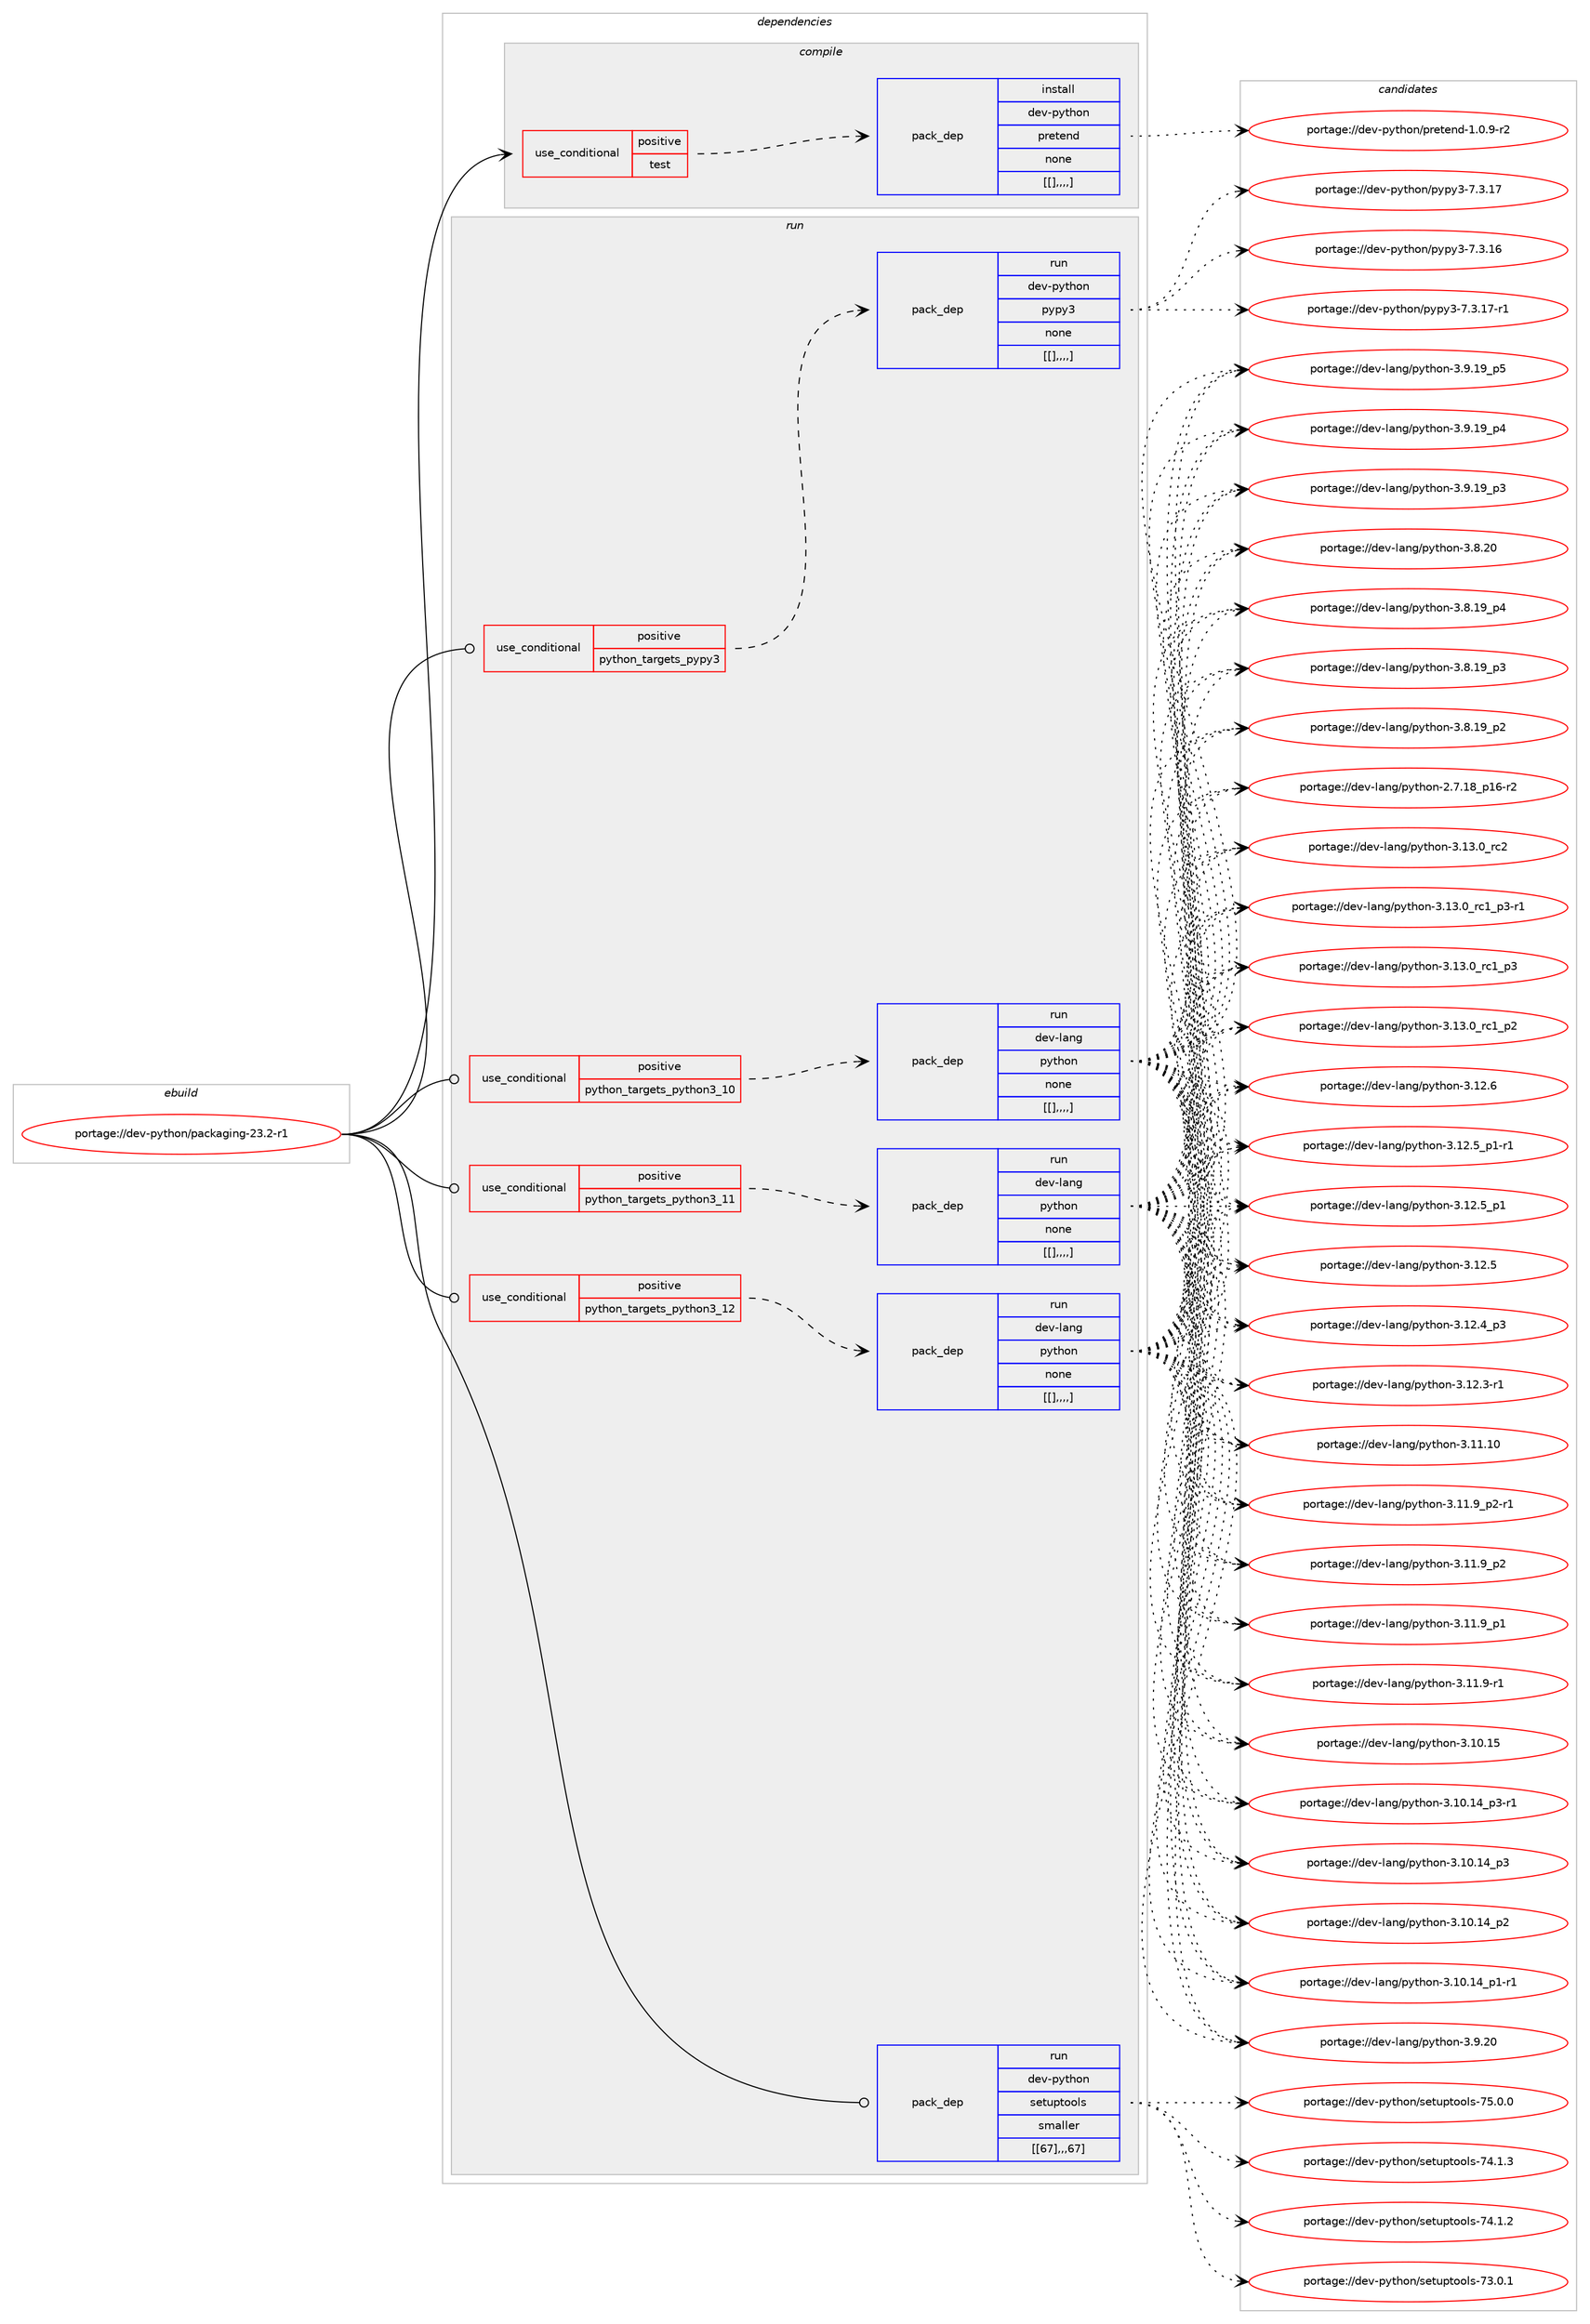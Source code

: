 digraph prolog {

# *************
# Graph options
# *************

newrank=true;
concentrate=true;
compound=true;
graph [rankdir=LR,fontname=Helvetica,fontsize=10,ranksep=1.5];#, ranksep=2.5, nodesep=0.2];
edge  [arrowhead=vee];
node  [fontname=Helvetica,fontsize=10];

# **********
# The ebuild
# **********

subgraph cluster_leftcol {
color=gray;
label=<<i>ebuild</i>>;
id [label="portage://dev-python/packaging-23.2-r1", color=red, width=4, href="../dev-python/packaging-23.2-r1.svg"];
}

# ****************
# The dependencies
# ****************

subgraph cluster_midcol {
color=gray;
label=<<i>dependencies</i>>;
subgraph cluster_compile {
fillcolor="#eeeeee";
style=filled;
label=<<i>compile</i>>;
subgraph cond36313 {
dependency154620 [label=<<TABLE BORDER="0" CELLBORDER="1" CELLSPACING="0" CELLPADDING="4"><TR><TD ROWSPAN="3" CELLPADDING="10">use_conditional</TD></TR><TR><TD>positive</TD></TR><TR><TD>test</TD></TR></TABLE>>, shape=none, color=red];
subgraph pack117088 {
dependency154621 [label=<<TABLE BORDER="0" CELLBORDER="1" CELLSPACING="0" CELLPADDING="4" WIDTH="220"><TR><TD ROWSPAN="6" CELLPADDING="30">pack_dep</TD></TR><TR><TD WIDTH="110">install</TD></TR><TR><TD>dev-python</TD></TR><TR><TD>pretend</TD></TR><TR><TD>none</TD></TR><TR><TD>[[],,,,]</TD></TR></TABLE>>, shape=none, color=blue];
}
dependency154620:e -> dependency154621:w [weight=20,style="dashed",arrowhead="vee"];
}
id:e -> dependency154620:w [weight=20,style="solid",arrowhead="vee"];
}
subgraph cluster_compileandrun {
fillcolor="#eeeeee";
style=filled;
label=<<i>compile and run</i>>;
}
subgraph cluster_run {
fillcolor="#eeeeee";
style=filled;
label=<<i>run</i>>;
subgraph cond36314 {
dependency154622 [label=<<TABLE BORDER="0" CELLBORDER="1" CELLSPACING="0" CELLPADDING="4"><TR><TD ROWSPAN="3" CELLPADDING="10">use_conditional</TD></TR><TR><TD>positive</TD></TR><TR><TD>python_targets_pypy3</TD></TR></TABLE>>, shape=none, color=red];
subgraph pack117089 {
dependency154623 [label=<<TABLE BORDER="0" CELLBORDER="1" CELLSPACING="0" CELLPADDING="4" WIDTH="220"><TR><TD ROWSPAN="6" CELLPADDING="30">pack_dep</TD></TR><TR><TD WIDTH="110">run</TD></TR><TR><TD>dev-python</TD></TR><TR><TD>pypy3</TD></TR><TR><TD>none</TD></TR><TR><TD>[[],,,,]</TD></TR></TABLE>>, shape=none, color=blue];
}
dependency154622:e -> dependency154623:w [weight=20,style="dashed",arrowhead="vee"];
}
id:e -> dependency154622:w [weight=20,style="solid",arrowhead="odot"];
subgraph cond36315 {
dependency154624 [label=<<TABLE BORDER="0" CELLBORDER="1" CELLSPACING="0" CELLPADDING="4"><TR><TD ROWSPAN="3" CELLPADDING="10">use_conditional</TD></TR><TR><TD>positive</TD></TR><TR><TD>python_targets_python3_10</TD></TR></TABLE>>, shape=none, color=red];
subgraph pack117090 {
dependency154625 [label=<<TABLE BORDER="0" CELLBORDER="1" CELLSPACING="0" CELLPADDING="4" WIDTH="220"><TR><TD ROWSPAN="6" CELLPADDING="30">pack_dep</TD></TR><TR><TD WIDTH="110">run</TD></TR><TR><TD>dev-lang</TD></TR><TR><TD>python</TD></TR><TR><TD>none</TD></TR><TR><TD>[[],,,,]</TD></TR></TABLE>>, shape=none, color=blue];
}
dependency154624:e -> dependency154625:w [weight=20,style="dashed",arrowhead="vee"];
}
id:e -> dependency154624:w [weight=20,style="solid",arrowhead="odot"];
subgraph cond36316 {
dependency154626 [label=<<TABLE BORDER="0" CELLBORDER="1" CELLSPACING="0" CELLPADDING="4"><TR><TD ROWSPAN="3" CELLPADDING="10">use_conditional</TD></TR><TR><TD>positive</TD></TR><TR><TD>python_targets_python3_11</TD></TR></TABLE>>, shape=none, color=red];
subgraph pack117091 {
dependency154627 [label=<<TABLE BORDER="0" CELLBORDER="1" CELLSPACING="0" CELLPADDING="4" WIDTH="220"><TR><TD ROWSPAN="6" CELLPADDING="30">pack_dep</TD></TR><TR><TD WIDTH="110">run</TD></TR><TR><TD>dev-lang</TD></TR><TR><TD>python</TD></TR><TR><TD>none</TD></TR><TR><TD>[[],,,,]</TD></TR></TABLE>>, shape=none, color=blue];
}
dependency154626:e -> dependency154627:w [weight=20,style="dashed",arrowhead="vee"];
}
id:e -> dependency154626:w [weight=20,style="solid",arrowhead="odot"];
subgraph cond36317 {
dependency154628 [label=<<TABLE BORDER="0" CELLBORDER="1" CELLSPACING="0" CELLPADDING="4"><TR><TD ROWSPAN="3" CELLPADDING="10">use_conditional</TD></TR><TR><TD>positive</TD></TR><TR><TD>python_targets_python3_12</TD></TR></TABLE>>, shape=none, color=red];
subgraph pack117092 {
dependency154629 [label=<<TABLE BORDER="0" CELLBORDER="1" CELLSPACING="0" CELLPADDING="4" WIDTH="220"><TR><TD ROWSPAN="6" CELLPADDING="30">pack_dep</TD></TR><TR><TD WIDTH="110">run</TD></TR><TR><TD>dev-lang</TD></TR><TR><TD>python</TD></TR><TR><TD>none</TD></TR><TR><TD>[[],,,,]</TD></TR></TABLE>>, shape=none, color=blue];
}
dependency154628:e -> dependency154629:w [weight=20,style="dashed",arrowhead="vee"];
}
id:e -> dependency154628:w [weight=20,style="solid",arrowhead="odot"];
subgraph pack117093 {
dependency154630 [label=<<TABLE BORDER="0" CELLBORDER="1" CELLSPACING="0" CELLPADDING="4" WIDTH="220"><TR><TD ROWSPAN="6" CELLPADDING="30">pack_dep</TD></TR><TR><TD WIDTH="110">run</TD></TR><TR><TD>dev-python</TD></TR><TR><TD>setuptools</TD></TR><TR><TD>smaller</TD></TR><TR><TD>[[67],,,67]</TD></TR></TABLE>>, shape=none, color=blue];
}
id:e -> dependency154630:w [weight=20,style="solid",arrowhead="odot"];
}
}

# **************
# The candidates
# **************

subgraph cluster_choices {
rank=same;
color=gray;
label=<<i>candidates</i>>;

subgraph choice117088 {
color=black;
nodesep=1;
choice10010111845112121116104111110471121141011161011101004549464846574511450 [label="portage://dev-python/pretend-1.0.9-r2", color=red, width=4,href="../dev-python/pretend-1.0.9-r2.svg"];
dependency154621:e -> choice10010111845112121116104111110471121141011161011101004549464846574511450:w [style=dotted,weight="100"];
}
subgraph choice117089 {
color=black;
nodesep=1;
choice100101118451121211161041111104711212111212151455546514649554511449 [label="portage://dev-python/pypy3-7.3.17-r1", color=red, width=4,href="../dev-python/pypy3-7.3.17-r1.svg"];
choice10010111845112121116104111110471121211121215145554651464955 [label="portage://dev-python/pypy3-7.3.17", color=red, width=4,href="../dev-python/pypy3-7.3.17.svg"];
choice10010111845112121116104111110471121211121215145554651464954 [label="portage://dev-python/pypy3-7.3.16", color=red, width=4,href="../dev-python/pypy3-7.3.16.svg"];
dependency154623:e -> choice100101118451121211161041111104711212111212151455546514649554511449:w [style=dotted,weight="100"];
dependency154623:e -> choice10010111845112121116104111110471121211121215145554651464955:w [style=dotted,weight="100"];
dependency154623:e -> choice10010111845112121116104111110471121211121215145554651464954:w [style=dotted,weight="100"];
}
subgraph choice117090 {
color=black;
nodesep=1;
choice10010111845108971101034711212111610411111045514649514648951149950 [label="portage://dev-lang/python-3.13.0_rc2", color=red, width=4,href="../dev-lang/python-3.13.0_rc2.svg"];
choice1001011184510897110103471121211161041111104551464951464895114994995112514511449 [label="portage://dev-lang/python-3.13.0_rc1_p3-r1", color=red, width=4,href="../dev-lang/python-3.13.0_rc1_p3-r1.svg"];
choice100101118451089711010347112121116104111110455146495146489511499499511251 [label="portage://dev-lang/python-3.13.0_rc1_p3", color=red, width=4,href="../dev-lang/python-3.13.0_rc1_p3.svg"];
choice100101118451089711010347112121116104111110455146495146489511499499511250 [label="portage://dev-lang/python-3.13.0_rc1_p2", color=red, width=4,href="../dev-lang/python-3.13.0_rc1_p2.svg"];
choice10010111845108971101034711212111610411111045514649504654 [label="portage://dev-lang/python-3.12.6", color=red, width=4,href="../dev-lang/python-3.12.6.svg"];
choice1001011184510897110103471121211161041111104551464950465395112494511449 [label="portage://dev-lang/python-3.12.5_p1-r1", color=red, width=4,href="../dev-lang/python-3.12.5_p1-r1.svg"];
choice100101118451089711010347112121116104111110455146495046539511249 [label="portage://dev-lang/python-3.12.5_p1", color=red, width=4,href="../dev-lang/python-3.12.5_p1.svg"];
choice10010111845108971101034711212111610411111045514649504653 [label="portage://dev-lang/python-3.12.5", color=red, width=4,href="../dev-lang/python-3.12.5.svg"];
choice100101118451089711010347112121116104111110455146495046529511251 [label="portage://dev-lang/python-3.12.4_p3", color=red, width=4,href="../dev-lang/python-3.12.4_p3.svg"];
choice100101118451089711010347112121116104111110455146495046514511449 [label="portage://dev-lang/python-3.12.3-r1", color=red, width=4,href="../dev-lang/python-3.12.3-r1.svg"];
choice1001011184510897110103471121211161041111104551464949464948 [label="portage://dev-lang/python-3.11.10", color=red, width=4,href="../dev-lang/python-3.11.10.svg"];
choice1001011184510897110103471121211161041111104551464949465795112504511449 [label="portage://dev-lang/python-3.11.9_p2-r1", color=red, width=4,href="../dev-lang/python-3.11.9_p2-r1.svg"];
choice100101118451089711010347112121116104111110455146494946579511250 [label="portage://dev-lang/python-3.11.9_p2", color=red, width=4,href="../dev-lang/python-3.11.9_p2.svg"];
choice100101118451089711010347112121116104111110455146494946579511249 [label="portage://dev-lang/python-3.11.9_p1", color=red, width=4,href="../dev-lang/python-3.11.9_p1.svg"];
choice100101118451089711010347112121116104111110455146494946574511449 [label="portage://dev-lang/python-3.11.9-r1", color=red, width=4,href="../dev-lang/python-3.11.9-r1.svg"];
choice1001011184510897110103471121211161041111104551464948464953 [label="portage://dev-lang/python-3.10.15", color=red, width=4,href="../dev-lang/python-3.10.15.svg"];
choice100101118451089711010347112121116104111110455146494846495295112514511449 [label="portage://dev-lang/python-3.10.14_p3-r1", color=red, width=4,href="../dev-lang/python-3.10.14_p3-r1.svg"];
choice10010111845108971101034711212111610411111045514649484649529511251 [label="portage://dev-lang/python-3.10.14_p3", color=red, width=4,href="../dev-lang/python-3.10.14_p3.svg"];
choice10010111845108971101034711212111610411111045514649484649529511250 [label="portage://dev-lang/python-3.10.14_p2", color=red, width=4,href="../dev-lang/python-3.10.14_p2.svg"];
choice100101118451089711010347112121116104111110455146494846495295112494511449 [label="portage://dev-lang/python-3.10.14_p1-r1", color=red, width=4,href="../dev-lang/python-3.10.14_p1-r1.svg"];
choice10010111845108971101034711212111610411111045514657465048 [label="portage://dev-lang/python-3.9.20", color=red, width=4,href="../dev-lang/python-3.9.20.svg"];
choice100101118451089711010347112121116104111110455146574649579511253 [label="portage://dev-lang/python-3.9.19_p5", color=red, width=4,href="../dev-lang/python-3.9.19_p5.svg"];
choice100101118451089711010347112121116104111110455146574649579511252 [label="portage://dev-lang/python-3.9.19_p4", color=red, width=4,href="../dev-lang/python-3.9.19_p4.svg"];
choice100101118451089711010347112121116104111110455146574649579511251 [label="portage://dev-lang/python-3.9.19_p3", color=red, width=4,href="../dev-lang/python-3.9.19_p3.svg"];
choice10010111845108971101034711212111610411111045514656465048 [label="portage://dev-lang/python-3.8.20", color=red, width=4,href="../dev-lang/python-3.8.20.svg"];
choice100101118451089711010347112121116104111110455146564649579511252 [label="portage://dev-lang/python-3.8.19_p4", color=red, width=4,href="../dev-lang/python-3.8.19_p4.svg"];
choice100101118451089711010347112121116104111110455146564649579511251 [label="portage://dev-lang/python-3.8.19_p3", color=red, width=4,href="../dev-lang/python-3.8.19_p3.svg"];
choice100101118451089711010347112121116104111110455146564649579511250 [label="portage://dev-lang/python-3.8.19_p2", color=red, width=4,href="../dev-lang/python-3.8.19_p2.svg"];
choice100101118451089711010347112121116104111110455046554649569511249544511450 [label="portage://dev-lang/python-2.7.18_p16-r2", color=red, width=4,href="../dev-lang/python-2.7.18_p16-r2.svg"];
dependency154625:e -> choice10010111845108971101034711212111610411111045514649514648951149950:w [style=dotted,weight="100"];
dependency154625:e -> choice1001011184510897110103471121211161041111104551464951464895114994995112514511449:w [style=dotted,weight="100"];
dependency154625:e -> choice100101118451089711010347112121116104111110455146495146489511499499511251:w [style=dotted,weight="100"];
dependency154625:e -> choice100101118451089711010347112121116104111110455146495146489511499499511250:w [style=dotted,weight="100"];
dependency154625:e -> choice10010111845108971101034711212111610411111045514649504654:w [style=dotted,weight="100"];
dependency154625:e -> choice1001011184510897110103471121211161041111104551464950465395112494511449:w [style=dotted,weight="100"];
dependency154625:e -> choice100101118451089711010347112121116104111110455146495046539511249:w [style=dotted,weight="100"];
dependency154625:e -> choice10010111845108971101034711212111610411111045514649504653:w [style=dotted,weight="100"];
dependency154625:e -> choice100101118451089711010347112121116104111110455146495046529511251:w [style=dotted,weight="100"];
dependency154625:e -> choice100101118451089711010347112121116104111110455146495046514511449:w [style=dotted,weight="100"];
dependency154625:e -> choice1001011184510897110103471121211161041111104551464949464948:w [style=dotted,weight="100"];
dependency154625:e -> choice1001011184510897110103471121211161041111104551464949465795112504511449:w [style=dotted,weight="100"];
dependency154625:e -> choice100101118451089711010347112121116104111110455146494946579511250:w [style=dotted,weight="100"];
dependency154625:e -> choice100101118451089711010347112121116104111110455146494946579511249:w [style=dotted,weight="100"];
dependency154625:e -> choice100101118451089711010347112121116104111110455146494946574511449:w [style=dotted,weight="100"];
dependency154625:e -> choice1001011184510897110103471121211161041111104551464948464953:w [style=dotted,weight="100"];
dependency154625:e -> choice100101118451089711010347112121116104111110455146494846495295112514511449:w [style=dotted,weight="100"];
dependency154625:e -> choice10010111845108971101034711212111610411111045514649484649529511251:w [style=dotted,weight="100"];
dependency154625:e -> choice10010111845108971101034711212111610411111045514649484649529511250:w [style=dotted,weight="100"];
dependency154625:e -> choice100101118451089711010347112121116104111110455146494846495295112494511449:w [style=dotted,weight="100"];
dependency154625:e -> choice10010111845108971101034711212111610411111045514657465048:w [style=dotted,weight="100"];
dependency154625:e -> choice100101118451089711010347112121116104111110455146574649579511253:w [style=dotted,weight="100"];
dependency154625:e -> choice100101118451089711010347112121116104111110455146574649579511252:w [style=dotted,weight="100"];
dependency154625:e -> choice100101118451089711010347112121116104111110455146574649579511251:w [style=dotted,weight="100"];
dependency154625:e -> choice10010111845108971101034711212111610411111045514656465048:w [style=dotted,weight="100"];
dependency154625:e -> choice100101118451089711010347112121116104111110455146564649579511252:w [style=dotted,weight="100"];
dependency154625:e -> choice100101118451089711010347112121116104111110455146564649579511251:w [style=dotted,weight="100"];
dependency154625:e -> choice100101118451089711010347112121116104111110455146564649579511250:w [style=dotted,weight="100"];
dependency154625:e -> choice100101118451089711010347112121116104111110455046554649569511249544511450:w [style=dotted,weight="100"];
}
subgraph choice117091 {
color=black;
nodesep=1;
choice10010111845108971101034711212111610411111045514649514648951149950 [label="portage://dev-lang/python-3.13.0_rc2", color=red, width=4,href="../dev-lang/python-3.13.0_rc2.svg"];
choice1001011184510897110103471121211161041111104551464951464895114994995112514511449 [label="portage://dev-lang/python-3.13.0_rc1_p3-r1", color=red, width=4,href="../dev-lang/python-3.13.0_rc1_p3-r1.svg"];
choice100101118451089711010347112121116104111110455146495146489511499499511251 [label="portage://dev-lang/python-3.13.0_rc1_p3", color=red, width=4,href="../dev-lang/python-3.13.0_rc1_p3.svg"];
choice100101118451089711010347112121116104111110455146495146489511499499511250 [label="portage://dev-lang/python-3.13.0_rc1_p2", color=red, width=4,href="../dev-lang/python-3.13.0_rc1_p2.svg"];
choice10010111845108971101034711212111610411111045514649504654 [label="portage://dev-lang/python-3.12.6", color=red, width=4,href="../dev-lang/python-3.12.6.svg"];
choice1001011184510897110103471121211161041111104551464950465395112494511449 [label="portage://dev-lang/python-3.12.5_p1-r1", color=red, width=4,href="../dev-lang/python-3.12.5_p1-r1.svg"];
choice100101118451089711010347112121116104111110455146495046539511249 [label="portage://dev-lang/python-3.12.5_p1", color=red, width=4,href="../dev-lang/python-3.12.5_p1.svg"];
choice10010111845108971101034711212111610411111045514649504653 [label="portage://dev-lang/python-3.12.5", color=red, width=4,href="../dev-lang/python-3.12.5.svg"];
choice100101118451089711010347112121116104111110455146495046529511251 [label="portage://dev-lang/python-3.12.4_p3", color=red, width=4,href="../dev-lang/python-3.12.4_p3.svg"];
choice100101118451089711010347112121116104111110455146495046514511449 [label="portage://dev-lang/python-3.12.3-r1", color=red, width=4,href="../dev-lang/python-3.12.3-r1.svg"];
choice1001011184510897110103471121211161041111104551464949464948 [label="portage://dev-lang/python-3.11.10", color=red, width=4,href="../dev-lang/python-3.11.10.svg"];
choice1001011184510897110103471121211161041111104551464949465795112504511449 [label="portage://dev-lang/python-3.11.9_p2-r1", color=red, width=4,href="../dev-lang/python-3.11.9_p2-r1.svg"];
choice100101118451089711010347112121116104111110455146494946579511250 [label="portage://dev-lang/python-3.11.9_p2", color=red, width=4,href="../dev-lang/python-3.11.9_p2.svg"];
choice100101118451089711010347112121116104111110455146494946579511249 [label="portage://dev-lang/python-3.11.9_p1", color=red, width=4,href="../dev-lang/python-3.11.9_p1.svg"];
choice100101118451089711010347112121116104111110455146494946574511449 [label="portage://dev-lang/python-3.11.9-r1", color=red, width=4,href="../dev-lang/python-3.11.9-r1.svg"];
choice1001011184510897110103471121211161041111104551464948464953 [label="portage://dev-lang/python-3.10.15", color=red, width=4,href="../dev-lang/python-3.10.15.svg"];
choice100101118451089711010347112121116104111110455146494846495295112514511449 [label="portage://dev-lang/python-3.10.14_p3-r1", color=red, width=4,href="../dev-lang/python-3.10.14_p3-r1.svg"];
choice10010111845108971101034711212111610411111045514649484649529511251 [label="portage://dev-lang/python-3.10.14_p3", color=red, width=4,href="../dev-lang/python-3.10.14_p3.svg"];
choice10010111845108971101034711212111610411111045514649484649529511250 [label="portage://dev-lang/python-3.10.14_p2", color=red, width=4,href="../dev-lang/python-3.10.14_p2.svg"];
choice100101118451089711010347112121116104111110455146494846495295112494511449 [label="portage://dev-lang/python-3.10.14_p1-r1", color=red, width=4,href="../dev-lang/python-3.10.14_p1-r1.svg"];
choice10010111845108971101034711212111610411111045514657465048 [label="portage://dev-lang/python-3.9.20", color=red, width=4,href="../dev-lang/python-3.9.20.svg"];
choice100101118451089711010347112121116104111110455146574649579511253 [label="portage://dev-lang/python-3.9.19_p5", color=red, width=4,href="../dev-lang/python-3.9.19_p5.svg"];
choice100101118451089711010347112121116104111110455146574649579511252 [label="portage://dev-lang/python-3.9.19_p4", color=red, width=4,href="../dev-lang/python-3.9.19_p4.svg"];
choice100101118451089711010347112121116104111110455146574649579511251 [label="portage://dev-lang/python-3.9.19_p3", color=red, width=4,href="../dev-lang/python-3.9.19_p3.svg"];
choice10010111845108971101034711212111610411111045514656465048 [label="portage://dev-lang/python-3.8.20", color=red, width=4,href="../dev-lang/python-3.8.20.svg"];
choice100101118451089711010347112121116104111110455146564649579511252 [label="portage://dev-lang/python-3.8.19_p4", color=red, width=4,href="../dev-lang/python-3.8.19_p4.svg"];
choice100101118451089711010347112121116104111110455146564649579511251 [label="portage://dev-lang/python-3.8.19_p3", color=red, width=4,href="../dev-lang/python-3.8.19_p3.svg"];
choice100101118451089711010347112121116104111110455146564649579511250 [label="portage://dev-lang/python-3.8.19_p2", color=red, width=4,href="../dev-lang/python-3.8.19_p2.svg"];
choice100101118451089711010347112121116104111110455046554649569511249544511450 [label="portage://dev-lang/python-2.7.18_p16-r2", color=red, width=4,href="../dev-lang/python-2.7.18_p16-r2.svg"];
dependency154627:e -> choice10010111845108971101034711212111610411111045514649514648951149950:w [style=dotted,weight="100"];
dependency154627:e -> choice1001011184510897110103471121211161041111104551464951464895114994995112514511449:w [style=dotted,weight="100"];
dependency154627:e -> choice100101118451089711010347112121116104111110455146495146489511499499511251:w [style=dotted,weight="100"];
dependency154627:e -> choice100101118451089711010347112121116104111110455146495146489511499499511250:w [style=dotted,weight="100"];
dependency154627:e -> choice10010111845108971101034711212111610411111045514649504654:w [style=dotted,weight="100"];
dependency154627:e -> choice1001011184510897110103471121211161041111104551464950465395112494511449:w [style=dotted,weight="100"];
dependency154627:e -> choice100101118451089711010347112121116104111110455146495046539511249:w [style=dotted,weight="100"];
dependency154627:e -> choice10010111845108971101034711212111610411111045514649504653:w [style=dotted,weight="100"];
dependency154627:e -> choice100101118451089711010347112121116104111110455146495046529511251:w [style=dotted,weight="100"];
dependency154627:e -> choice100101118451089711010347112121116104111110455146495046514511449:w [style=dotted,weight="100"];
dependency154627:e -> choice1001011184510897110103471121211161041111104551464949464948:w [style=dotted,weight="100"];
dependency154627:e -> choice1001011184510897110103471121211161041111104551464949465795112504511449:w [style=dotted,weight="100"];
dependency154627:e -> choice100101118451089711010347112121116104111110455146494946579511250:w [style=dotted,weight="100"];
dependency154627:e -> choice100101118451089711010347112121116104111110455146494946579511249:w [style=dotted,weight="100"];
dependency154627:e -> choice100101118451089711010347112121116104111110455146494946574511449:w [style=dotted,weight="100"];
dependency154627:e -> choice1001011184510897110103471121211161041111104551464948464953:w [style=dotted,weight="100"];
dependency154627:e -> choice100101118451089711010347112121116104111110455146494846495295112514511449:w [style=dotted,weight="100"];
dependency154627:e -> choice10010111845108971101034711212111610411111045514649484649529511251:w [style=dotted,weight="100"];
dependency154627:e -> choice10010111845108971101034711212111610411111045514649484649529511250:w [style=dotted,weight="100"];
dependency154627:e -> choice100101118451089711010347112121116104111110455146494846495295112494511449:w [style=dotted,weight="100"];
dependency154627:e -> choice10010111845108971101034711212111610411111045514657465048:w [style=dotted,weight="100"];
dependency154627:e -> choice100101118451089711010347112121116104111110455146574649579511253:w [style=dotted,weight="100"];
dependency154627:e -> choice100101118451089711010347112121116104111110455146574649579511252:w [style=dotted,weight="100"];
dependency154627:e -> choice100101118451089711010347112121116104111110455146574649579511251:w [style=dotted,weight="100"];
dependency154627:e -> choice10010111845108971101034711212111610411111045514656465048:w [style=dotted,weight="100"];
dependency154627:e -> choice100101118451089711010347112121116104111110455146564649579511252:w [style=dotted,weight="100"];
dependency154627:e -> choice100101118451089711010347112121116104111110455146564649579511251:w [style=dotted,weight="100"];
dependency154627:e -> choice100101118451089711010347112121116104111110455146564649579511250:w [style=dotted,weight="100"];
dependency154627:e -> choice100101118451089711010347112121116104111110455046554649569511249544511450:w [style=dotted,weight="100"];
}
subgraph choice117092 {
color=black;
nodesep=1;
choice10010111845108971101034711212111610411111045514649514648951149950 [label="portage://dev-lang/python-3.13.0_rc2", color=red, width=4,href="../dev-lang/python-3.13.0_rc2.svg"];
choice1001011184510897110103471121211161041111104551464951464895114994995112514511449 [label="portage://dev-lang/python-3.13.0_rc1_p3-r1", color=red, width=4,href="../dev-lang/python-3.13.0_rc1_p3-r1.svg"];
choice100101118451089711010347112121116104111110455146495146489511499499511251 [label="portage://dev-lang/python-3.13.0_rc1_p3", color=red, width=4,href="../dev-lang/python-3.13.0_rc1_p3.svg"];
choice100101118451089711010347112121116104111110455146495146489511499499511250 [label="portage://dev-lang/python-3.13.0_rc1_p2", color=red, width=4,href="../dev-lang/python-3.13.0_rc1_p2.svg"];
choice10010111845108971101034711212111610411111045514649504654 [label="portage://dev-lang/python-3.12.6", color=red, width=4,href="../dev-lang/python-3.12.6.svg"];
choice1001011184510897110103471121211161041111104551464950465395112494511449 [label="portage://dev-lang/python-3.12.5_p1-r1", color=red, width=4,href="../dev-lang/python-3.12.5_p1-r1.svg"];
choice100101118451089711010347112121116104111110455146495046539511249 [label="portage://dev-lang/python-3.12.5_p1", color=red, width=4,href="../dev-lang/python-3.12.5_p1.svg"];
choice10010111845108971101034711212111610411111045514649504653 [label="portage://dev-lang/python-3.12.5", color=red, width=4,href="../dev-lang/python-3.12.5.svg"];
choice100101118451089711010347112121116104111110455146495046529511251 [label="portage://dev-lang/python-3.12.4_p3", color=red, width=4,href="../dev-lang/python-3.12.4_p3.svg"];
choice100101118451089711010347112121116104111110455146495046514511449 [label="portage://dev-lang/python-3.12.3-r1", color=red, width=4,href="../dev-lang/python-3.12.3-r1.svg"];
choice1001011184510897110103471121211161041111104551464949464948 [label="portage://dev-lang/python-3.11.10", color=red, width=4,href="../dev-lang/python-3.11.10.svg"];
choice1001011184510897110103471121211161041111104551464949465795112504511449 [label="portage://dev-lang/python-3.11.9_p2-r1", color=red, width=4,href="../dev-lang/python-3.11.9_p2-r1.svg"];
choice100101118451089711010347112121116104111110455146494946579511250 [label="portage://dev-lang/python-3.11.9_p2", color=red, width=4,href="../dev-lang/python-3.11.9_p2.svg"];
choice100101118451089711010347112121116104111110455146494946579511249 [label="portage://dev-lang/python-3.11.9_p1", color=red, width=4,href="../dev-lang/python-3.11.9_p1.svg"];
choice100101118451089711010347112121116104111110455146494946574511449 [label="portage://dev-lang/python-3.11.9-r1", color=red, width=4,href="../dev-lang/python-3.11.9-r1.svg"];
choice1001011184510897110103471121211161041111104551464948464953 [label="portage://dev-lang/python-3.10.15", color=red, width=4,href="../dev-lang/python-3.10.15.svg"];
choice100101118451089711010347112121116104111110455146494846495295112514511449 [label="portage://dev-lang/python-3.10.14_p3-r1", color=red, width=4,href="../dev-lang/python-3.10.14_p3-r1.svg"];
choice10010111845108971101034711212111610411111045514649484649529511251 [label="portage://dev-lang/python-3.10.14_p3", color=red, width=4,href="../dev-lang/python-3.10.14_p3.svg"];
choice10010111845108971101034711212111610411111045514649484649529511250 [label="portage://dev-lang/python-3.10.14_p2", color=red, width=4,href="../dev-lang/python-3.10.14_p2.svg"];
choice100101118451089711010347112121116104111110455146494846495295112494511449 [label="portage://dev-lang/python-3.10.14_p1-r1", color=red, width=4,href="../dev-lang/python-3.10.14_p1-r1.svg"];
choice10010111845108971101034711212111610411111045514657465048 [label="portage://dev-lang/python-3.9.20", color=red, width=4,href="../dev-lang/python-3.9.20.svg"];
choice100101118451089711010347112121116104111110455146574649579511253 [label="portage://dev-lang/python-3.9.19_p5", color=red, width=4,href="../dev-lang/python-3.9.19_p5.svg"];
choice100101118451089711010347112121116104111110455146574649579511252 [label="portage://dev-lang/python-3.9.19_p4", color=red, width=4,href="../dev-lang/python-3.9.19_p4.svg"];
choice100101118451089711010347112121116104111110455146574649579511251 [label="portage://dev-lang/python-3.9.19_p3", color=red, width=4,href="../dev-lang/python-3.9.19_p3.svg"];
choice10010111845108971101034711212111610411111045514656465048 [label="portage://dev-lang/python-3.8.20", color=red, width=4,href="../dev-lang/python-3.8.20.svg"];
choice100101118451089711010347112121116104111110455146564649579511252 [label="portage://dev-lang/python-3.8.19_p4", color=red, width=4,href="../dev-lang/python-3.8.19_p4.svg"];
choice100101118451089711010347112121116104111110455146564649579511251 [label="portage://dev-lang/python-3.8.19_p3", color=red, width=4,href="../dev-lang/python-3.8.19_p3.svg"];
choice100101118451089711010347112121116104111110455146564649579511250 [label="portage://dev-lang/python-3.8.19_p2", color=red, width=4,href="../dev-lang/python-3.8.19_p2.svg"];
choice100101118451089711010347112121116104111110455046554649569511249544511450 [label="portage://dev-lang/python-2.7.18_p16-r2", color=red, width=4,href="../dev-lang/python-2.7.18_p16-r2.svg"];
dependency154629:e -> choice10010111845108971101034711212111610411111045514649514648951149950:w [style=dotted,weight="100"];
dependency154629:e -> choice1001011184510897110103471121211161041111104551464951464895114994995112514511449:w [style=dotted,weight="100"];
dependency154629:e -> choice100101118451089711010347112121116104111110455146495146489511499499511251:w [style=dotted,weight="100"];
dependency154629:e -> choice100101118451089711010347112121116104111110455146495146489511499499511250:w [style=dotted,weight="100"];
dependency154629:e -> choice10010111845108971101034711212111610411111045514649504654:w [style=dotted,weight="100"];
dependency154629:e -> choice1001011184510897110103471121211161041111104551464950465395112494511449:w [style=dotted,weight="100"];
dependency154629:e -> choice100101118451089711010347112121116104111110455146495046539511249:w [style=dotted,weight="100"];
dependency154629:e -> choice10010111845108971101034711212111610411111045514649504653:w [style=dotted,weight="100"];
dependency154629:e -> choice100101118451089711010347112121116104111110455146495046529511251:w [style=dotted,weight="100"];
dependency154629:e -> choice100101118451089711010347112121116104111110455146495046514511449:w [style=dotted,weight="100"];
dependency154629:e -> choice1001011184510897110103471121211161041111104551464949464948:w [style=dotted,weight="100"];
dependency154629:e -> choice1001011184510897110103471121211161041111104551464949465795112504511449:w [style=dotted,weight="100"];
dependency154629:e -> choice100101118451089711010347112121116104111110455146494946579511250:w [style=dotted,weight="100"];
dependency154629:e -> choice100101118451089711010347112121116104111110455146494946579511249:w [style=dotted,weight="100"];
dependency154629:e -> choice100101118451089711010347112121116104111110455146494946574511449:w [style=dotted,weight="100"];
dependency154629:e -> choice1001011184510897110103471121211161041111104551464948464953:w [style=dotted,weight="100"];
dependency154629:e -> choice100101118451089711010347112121116104111110455146494846495295112514511449:w [style=dotted,weight="100"];
dependency154629:e -> choice10010111845108971101034711212111610411111045514649484649529511251:w [style=dotted,weight="100"];
dependency154629:e -> choice10010111845108971101034711212111610411111045514649484649529511250:w [style=dotted,weight="100"];
dependency154629:e -> choice100101118451089711010347112121116104111110455146494846495295112494511449:w [style=dotted,weight="100"];
dependency154629:e -> choice10010111845108971101034711212111610411111045514657465048:w [style=dotted,weight="100"];
dependency154629:e -> choice100101118451089711010347112121116104111110455146574649579511253:w [style=dotted,weight="100"];
dependency154629:e -> choice100101118451089711010347112121116104111110455146574649579511252:w [style=dotted,weight="100"];
dependency154629:e -> choice100101118451089711010347112121116104111110455146574649579511251:w [style=dotted,weight="100"];
dependency154629:e -> choice10010111845108971101034711212111610411111045514656465048:w [style=dotted,weight="100"];
dependency154629:e -> choice100101118451089711010347112121116104111110455146564649579511252:w [style=dotted,weight="100"];
dependency154629:e -> choice100101118451089711010347112121116104111110455146564649579511251:w [style=dotted,weight="100"];
dependency154629:e -> choice100101118451089711010347112121116104111110455146564649579511250:w [style=dotted,weight="100"];
dependency154629:e -> choice100101118451089711010347112121116104111110455046554649569511249544511450:w [style=dotted,weight="100"];
}
subgraph choice117093 {
color=black;
nodesep=1;
choice100101118451121211161041111104711510111611711211611111110811545555346484648 [label="portage://dev-python/setuptools-75.0.0", color=red, width=4,href="../dev-python/setuptools-75.0.0.svg"];
choice100101118451121211161041111104711510111611711211611111110811545555246494651 [label="portage://dev-python/setuptools-74.1.3", color=red, width=4,href="../dev-python/setuptools-74.1.3.svg"];
choice100101118451121211161041111104711510111611711211611111110811545555246494650 [label="portage://dev-python/setuptools-74.1.2", color=red, width=4,href="../dev-python/setuptools-74.1.2.svg"];
choice100101118451121211161041111104711510111611711211611111110811545555146484649 [label="portage://dev-python/setuptools-73.0.1", color=red, width=4,href="../dev-python/setuptools-73.0.1.svg"];
dependency154630:e -> choice100101118451121211161041111104711510111611711211611111110811545555346484648:w [style=dotted,weight="100"];
dependency154630:e -> choice100101118451121211161041111104711510111611711211611111110811545555246494651:w [style=dotted,weight="100"];
dependency154630:e -> choice100101118451121211161041111104711510111611711211611111110811545555246494650:w [style=dotted,weight="100"];
dependency154630:e -> choice100101118451121211161041111104711510111611711211611111110811545555146484649:w [style=dotted,weight="100"];
}
}

}
